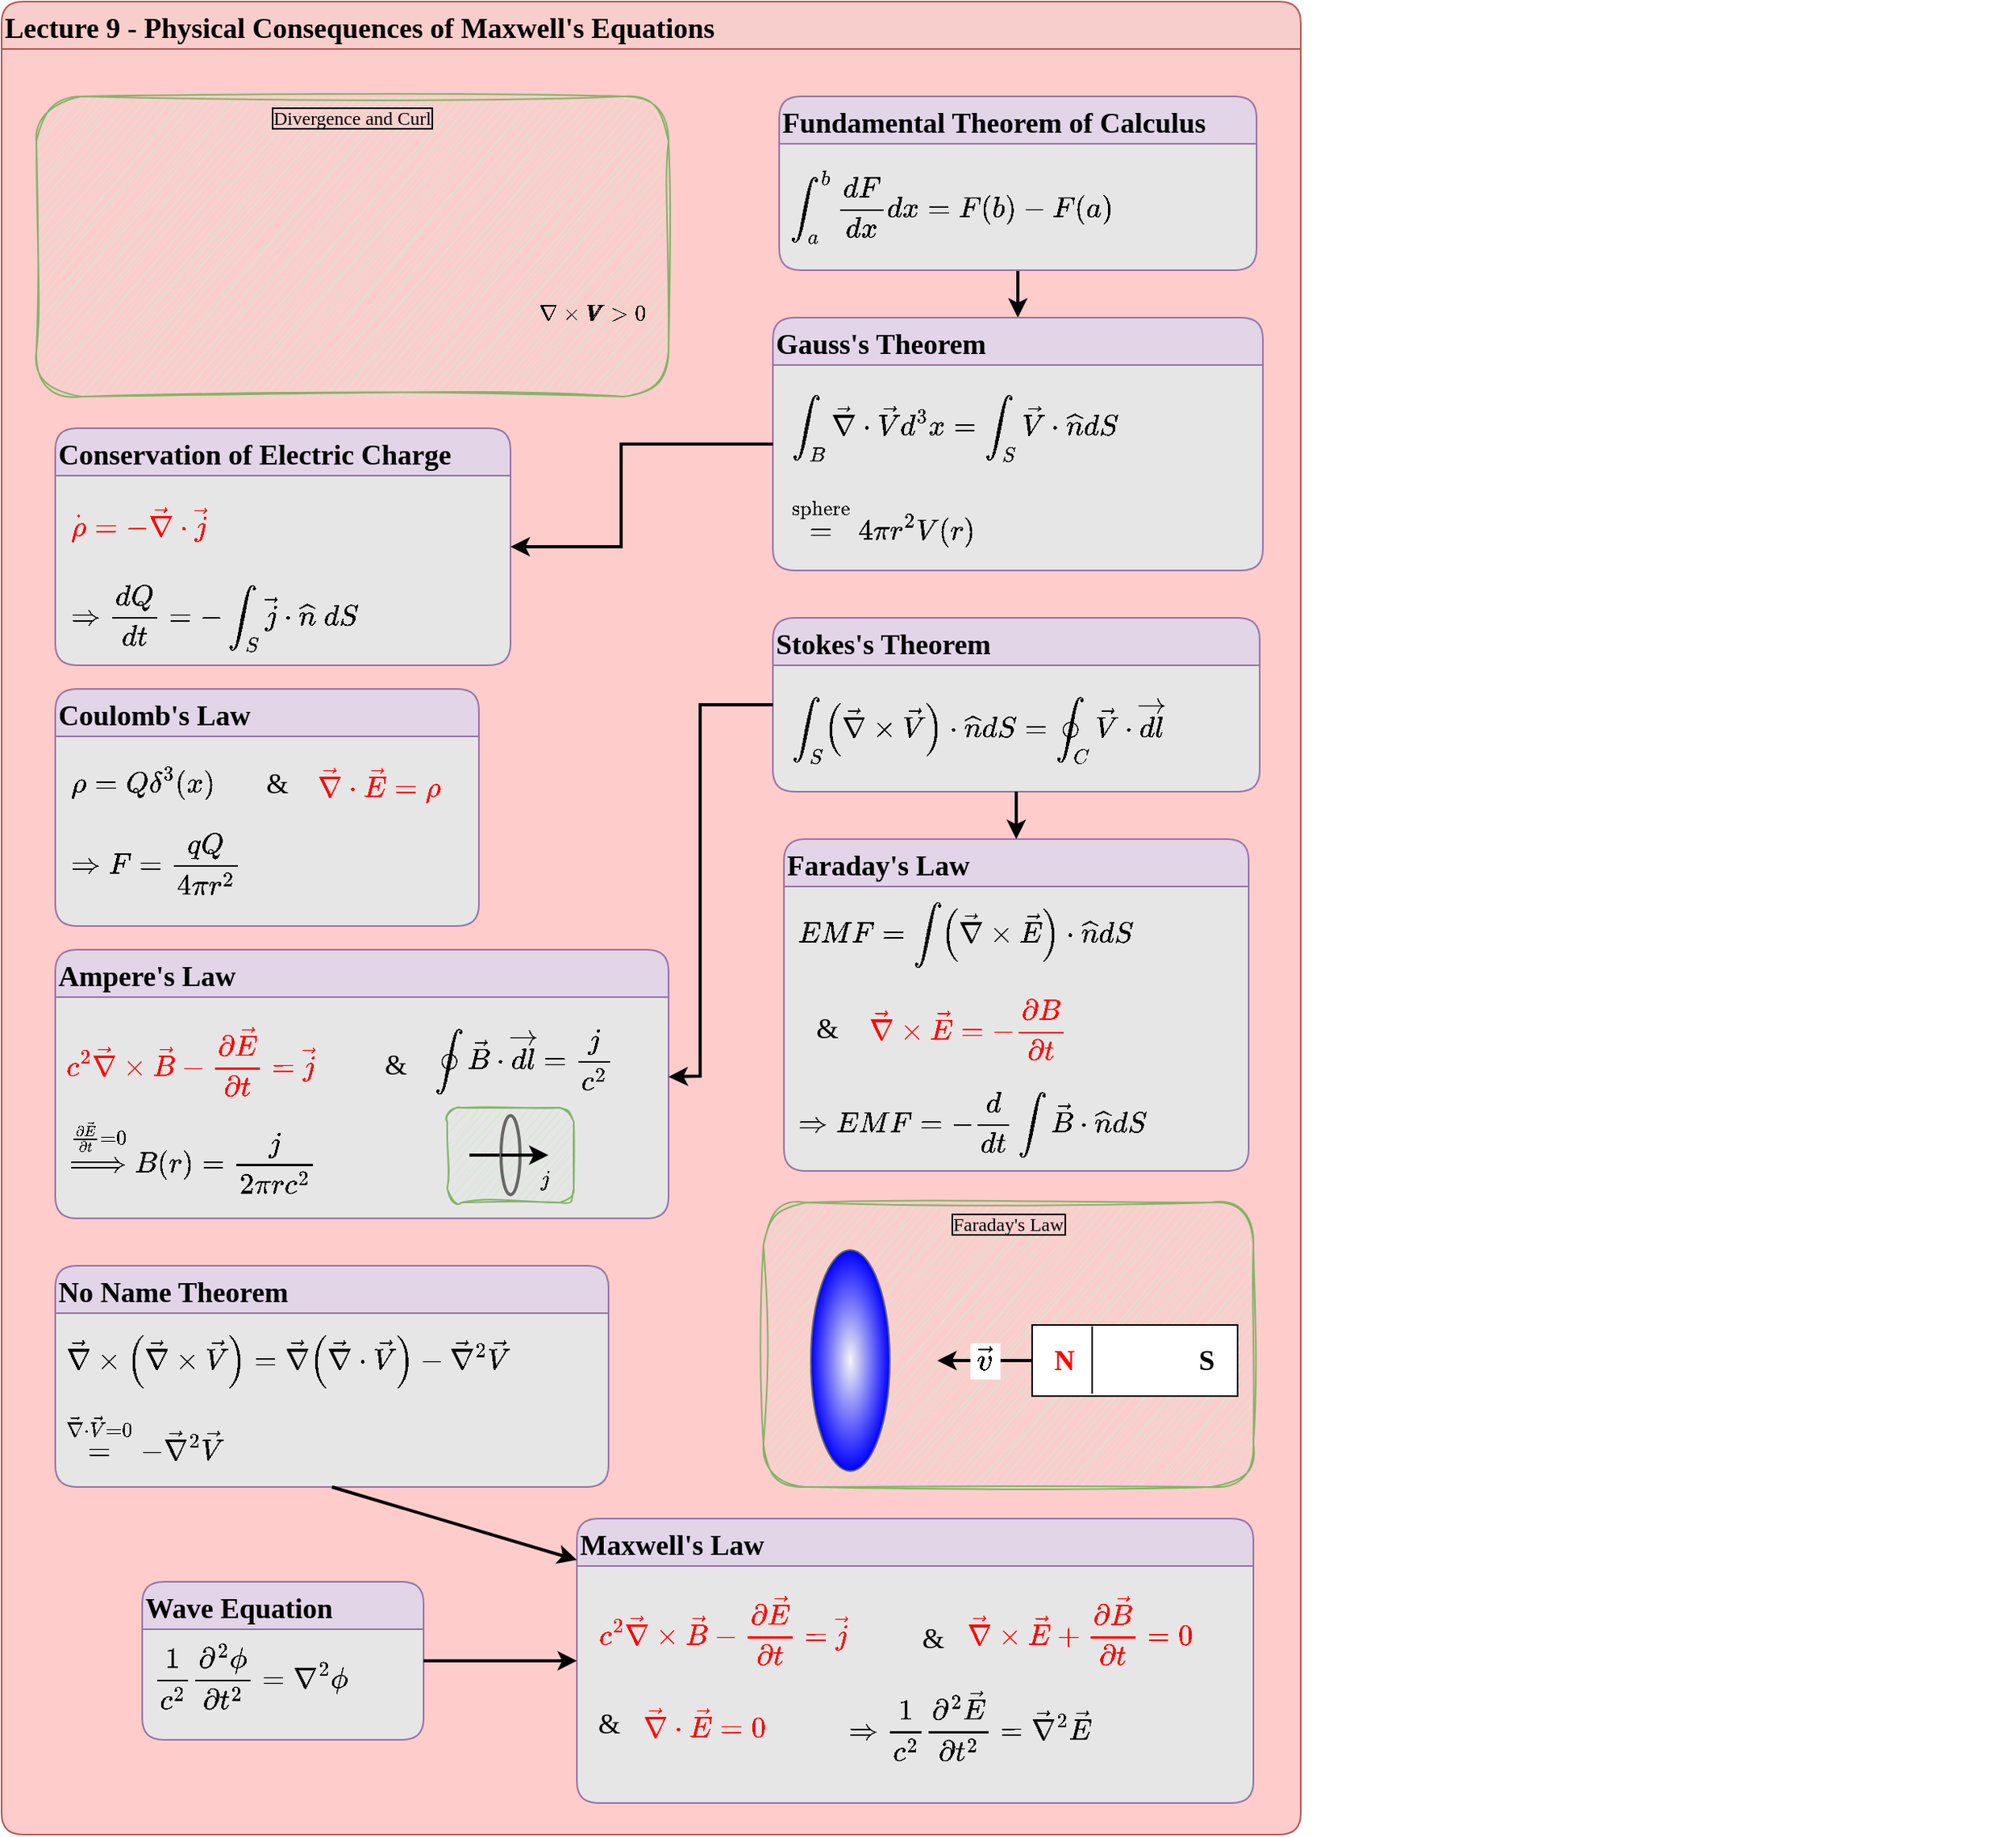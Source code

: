 <mxfile version="24.7.17">
  <diagram id="JDI_gfJpjxLJ_JYhKjTu" name="Page-1">
    <mxGraphModel dx="1080" dy="743" grid="1" gridSize="10" guides="1" tooltips="1" connect="1" arrows="1" fold="1" page="1" pageScale="1" pageWidth="850" pageHeight="1100" math="1" shadow="0">
      <root>
        <mxCell id="0" />
        <mxCell id="1" parent="0" />
        <mxCell id="vg88usDtNtBHZfyLmnjd-42" value="" style="endArrow=classic;html=1;rounded=0;fontFamily=Comic Sans MS;fontSize=18;fontColor=default;autosize=1;resizable=0;strokeWidth=2;" edge="1" parent="1" source="vg88usDtNtBHZfyLmnjd-4" target="vg88usDtNtBHZfyLmnjd-38">
          <mxGeometry width="50" height="50" relative="1" as="geometry">
            <mxPoint x="360" y="590" as="sourcePoint" />
            <mxPoint x="410" y="540" as="targetPoint" />
            <Array as="points">
              <mxPoint x="400" y="320" />
              <mxPoint x="400" y="550" />
            </Array>
          </mxGeometry>
        </mxCell>
        <mxCell id="2" value="Lecture 9 - Physical Consequences of Maxwell&#39;s Equations" style="swimlane;fontFamily=Comic Sans MS;fontSize=18;align=left;fillColor=#f8cecc;strokeColor=#b85450;fillStyle=auto;rounded=1;startSize=30;labelBackgroundColor=none;swimlaneFillColor=#FFCCCC;gradientColor=none;gradientDirection=south;glass=0;shadow=0;textShadow=0;labelBorderColor=none;collapsible=0;" parent="1" vertex="1">
          <mxGeometry x="8" y="40" width="822" height="1160" as="geometry" />
        </mxCell>
        <mxCell id="vg88usDtNtBHZfyLmnjd-35" style="edgeStyle=orthogonalEdgeStyle;rounded=0;orthogonalLoop=1;jettySize=auto;html=1;strokeWidth=2;" edge="1" parent="1" source="vg88usDtNtBHZfyLmnjd-2" target="vg88usDtNtBHZfyLmnjd-4">
          <mxGeometry relative="1" as="geometry" />
        </mxCell>
        <mxCell id="vg88usDtNtBHZfyLmnjd-2" value="Fundamental Theorem of Calculus" style="swimlane;fontFamily=Comic Sans MS;fontSize=18;align=left;fillColor=#e1d5e7;strokeColor=#9673a6;fillStyle=auto;rounded=1;startSize=30;swimlaneFillColor=#E6E6E6;collapsible=0;enumerate=0;comic=0;moveCells=0;fixedWidth=1;resizable=1;movableLabel=0;backgroundOutline=0;container=1;autosize=0;" vertex="1" parent="1">
          <mxGeometry x="500" y="100" width="302" height="110" as="geometry">
            <mxRectangle x="40" y="150" width="250" height="40" as="alternateBounds" />
          </mxGeometry>
        </mxCell>
        <mxCell id="vg88usDtNtBHZfyLmnjd-3" value="`\int_a^b \frac{dF}{dx} dx = F(b) - F(a)`" style="text;html=1;align=left;verticalAlign=middle;resizable=0;points=[];autosize=1;strokeColor=none;fillColor=none;fontSize=18;fontFamily=Comic Sans MS;overflow=visible;portConstraint=none;connectable=0;autosizeGrid=1;backgroundOutline=0;recursiveResize=0;allowArrows=1;" vertex="1" parent="vg88usDtNtBHZfyLmnjd-2">
          <mxGeometry x="5" y="50" width="370" height="40" as="geometry" />
        </mxCell>
        <mxCell id="vg88usDtNtBHZfyLmnjd-4" value="Gauss&#39;s Theorem" style="swimlane;fontFamily=Comic Sans MS;fontSize=18;align=left;fillColor=#e1d5e7;strokeColor=#9673a6;fillStyle=auto;rounded=1;startSize=30;swimlaneFillColor=#E6E6E6;collapsible=0;enumerate=0;comic=0;moveCells=0;fixedWidth=1;resizable=1;movableLabel=0;backgroundOutline=0;container=1;autosize=0;" vertex="1" parent="1">
          <mxGeometry x="496" y="240" width="310" height="160" as="geometry">
            <mxRectangle x="40" y="150" width="250" height="40" as="alternateBounds" />
          </mxGeometry>
        </mxCell>
        <mxCell id="vg88usDtNtBHZfyLmnjd-5" value="`\int_B \vec \nabla \cdot \vec V d^3 x = \int_S \vec V \cdot \hat n dS`" style="text;html=1;align=left;verticalAlign=middle;resizable=0;points=[];autosize=1;strokeColor=none;fillColor=none;fontSize=18;fontFamily=Comic Sans MS;overflow=visible;portConstraint=none;connectable=0;autosizeGrid=1;backgroundOutline=0;recursiveResize=0;allowArrows=1;" vertex="1" parent="vg88usDtNtBHZfyLmnjd-4">
          <mxGeometry x="10" y="50" width="640" height="40" as="geometry" />
        </mxCell>
        <mxCell id="vg88usDtNtBHZfyLmnjd-6" value="`\stackrel{\text{sphere}}{=} 4\pi r^2 V(r)`" style="text;html=1;align=left;verticalAlign=middle;resizable=0;points=[];autosize=1;strokeColor=none;fillColor=none;fontSize=18;fontFamily=Comic Sans MS;overflow=visible;portConstraint=none;connectable=0;autosizeGrid=1;backgroundOutline=0;recursiveResize=0;allowArrows=1;" vertex="1" parent="vg88usDtNtBHZfyLmnjd-4">
          <mxGeometry x="10" y="110" width="390" height="40" as="geometry" />
        </mxCell>
        <mxCell id="vg88usDtNtBHZfyLmnjd-7" value="Stokes&#39;s Theorem" style="swimlane;fontFamily=Comic Sans MS;fontSize=18;align=left;fillColor=#e1d5e7;strokeColor=#9673a6;fillStyle=auto;rounded=1;startSize=30;swimlaneFillColor=#E6E6E6;collapsible=0;enumerate=0;comic=0;moveCells=0;fixedWidth=1;resizable=1;movableLabel=0;backgroundOutline=0;container=1;autosize=0;" vertex="1" parent="1">
          <mxGeometry x="496" y="430" width="308" height="110" as="geometry">
            <mxRectangle x="40" y="150" width="250" height="40" as="alternateBounds" />
          </mxGeometry>
        </mxCell>
        <mxCell id="vg88usDtNtBHZfyLmnjd-11" value="`\int_S (\vec \nabla \times \vec V) \cdot \hat n dS = \oint_C \vec V \cdot \vec{dl}`" style="text;html=1;align=left;verticalAlign=middle;resizable=0;points=[];autosize=1;strokeColor=none;fillColor=none;fontSize=18;fontFamily=Comic Sans MS;overflow=visible;portConstraint=none;connectable=0;autosizeGrid=1;backgroundOutline=0;recursiveResize=0;allowArrows=1;" vertex="1" parent="vg88usDtNtBHZfyLmnjd-7">
          <mxGeometry x="10" y="50" width="750" height="40" as="geometry" />
        </mxCell>
        <mxCell id="vg88usDtNtBHZfyLmnjd-13" value="No Name Theorem" style="swimlane;fontFamily=Comic Sans MS;fontSize=18;align=left;fillColor=#e1d5e7;strokeColor=#9673a6;fillStyle=auto;rounded=1;startSize=30;swimlaneFillColor=#E6E6E6;collapsible=0;enumerate=0;comic=0;moveCells=0;fixedWidth=1;resizable=1;movableLabel=0;backgroundOutline=0;container=1;autosize=0;" vertex="1" parent="1">
          <mxGeometry x="42" y="840" width="350" height="140" as="geometry">
            <mxRectangle x="40" y="150" width="250" height="40" as="alternateBounds" />
          </mxGeometry>
        </mxCell>
        <mxCell id="vg88usDtNtBHZfyLmnjd-14" value="`\vec \nabla \times (\vec \nabla \times \vec V) = \vec \nabla (\vec \nabla \cdot \vec V) - \vec \nabla^2\vec V`" style="text;html=1;align=left;verticalAlign=middle;resizable=0;points=[];autosize=1;strokeColor=none;fillColor=none;fontSize=18;fontFamily=Comic Sans MS;overflow=visible;portConstraint=none;connectable=0;autosizeGrid=1;backgroundOutline=0;recursiveResize=0;allowArrows=1;" vertex="1" parent="vg88usDtNtBHZfyLmnjd-13">
          <mxGeometry x="5" y="40" width="970" height="40" as="geometry" />
        </mxCell>
        <mxCell id="vg88usDtNtBHZfyLmnjd-15" value="`\stackrel{\vec \nabla \cdot \vec V = 0}{=} - \vec \nabla^2 \vec V`" style="text;html=1;align=left;verticalAlign=middle;resizable=0;points=[];autosize=1;strokeColor=none;fillColor=none;fontSize=18;fontFamily=Comic Sans MS;overflow=visible;portConstraint=none;connectable=0;autosizeGrid=1;backgroundOutline=0;recursiveResize=0;allowArrows=1;" vertex="1" parent="vg88usDtNtBHZfyLmnjd-13">
          <mxGeometry x="5" y="90" width="590" height="40" as="geometry" />
        </mxCell>
        <mxCell id="vg88usDtNtBHZfyLmnjd-25" value="Conservation of Electric Charge" style="swimlane;fontFamily=Comic Sans MS;fontSize=18;align=left;fillColor=#e1d5e7;strokeColor=#9673a6;fillStyle=auto;rounded=1;startSize=30;swimlaneFillColor=#E6E6E6;collapsible=0;enumerate=0;comic=0;moveCells=0;fixedWidth=1;resizable=1;movableLabel=0;backgroundOutline=0;container=1;autosize=0;" vertex="1" parent="1">
          <mxGeometry x="42" y="310" width="288" height="150" as="geometry">
            <mxRectangle x="40" y="150" width="250" height="40" as="alternateBounds" />
          </mxGeometry>
        </mxCell>
        <mxCell id="vg88usDtNtBHZfyLmnjd-26" value="`\implies \frac{dQ}{dt} = -\int_S \vec j \cdot \hat n&amp;nbsp; dS`" style="text;html=1;align=left;verticalAlign=middle;resizable=0;points=[];autosize=1;strokeColor=none;fillColor=none;fontSize=18;fontFamily=Comic Sans MS;overflow=visible;portConstraint=none;connectable=0;autosizeGrid=1;backgroundOutline=0;recursiveResize=0;allowArrows=1;" vertex="1" parent="vg88usDtNtBHZfyLmnjd-25">
          <mxGeometry x="8" y="100" width="520" height="40" as="geometry" />
        </mxCell>
        <mxCell id="vg88usDtNtBHZfyLmnjd-37" value="`\dot \rho = -\vec \nabla \cdot \vec j`" style="text;html=1;align=left;verticalAlign=middle;resizable=0;points=[];autosize=1;strokeColor=none;fillColor=none;fontSize=18;fontFamily=Comic Sans MS;overflow=visible;portConstraint=none;connectable=0;autosizeGrid=1;backgroundOutline=0;recursiveResize=0;allowArrows=1;fontColor=#FF0000;" vertex="1" parent="vg88usDtNtBHZfyLmnjd-25">
          <mxGeometry x="8" y="40" width="360" height="40" as="geometry" />
        </mxCell>
        <mxCell id="vg88usDtNtBHZfyLmnjd-34" value="" style="group" vertex="1" connectable="0" parent="1">
          <mxGeometry x="20" y="100" width="454.5" height="190" as="geometry" />
        </mxCell>
        <mxCell id="vg88usDtNtBHZfyLmnjd-32" value="Divergence and Curl" style="group;fillColor=#D5E8D4;strokeColor=#82b366;fontFamily=Comic Sans MS;labelBorderColor=default;connectable=1;sketch=1;curveFitting=1;jiggle=2;rounded=1;container=0;" vertex="1" connectable="0" parent="vg88usDtNtBHZfyLmnjd-34">
          <mxGeometry x="10" width="400" height="190" as="geometry" />
        </mxCell>
        <mxCell id="vg88usDtNtBHZfyLmnjd-30" value="" style="group" vertex="1" connectable="0" parent="vg88usDtNtBHZfyLmnjd-34">
          <mxGeometry y="19" width="454.5" height="171" as="geometry" />
        </mxCell>
        <mxCell id="vg88usDtNtBHZfyLmnjd-27" value="" style="shape=image;verticalLabelPosition=bottom;labelBackgroundColor=default;verticalAlign=top;aspect=fixed;imageAspect=0;image=https://upload.wikimedia.org/wikipedia/commons/thumb/e/ee/Divergence_%28captions%29.svg/2880px-Divergence_%28captions%29.svg.png;" vertex="1" parent="vg88usDtNtBHZfyLmnjd-30">
          <mxGeometry width="309.5" height="171" as="geometry" />
        </mxCell>
        <mxCell id="vg88usDtNtBHZfyLmnjd-28" value="" style="shape=image;verticalLabelPosition=bottom;labelBackgroundColor=default;verticalAlign=top;aspect=fixed;imageAspect=0;image=https://calcworkshop.com/wp-content/uploads/positive-vector-curl.png;clipPath=inset(0% 21.67% 3.55% 21.67%);" vertex="1" parent="vg88usDtNtBHZfyLmnjd-34">
          <mxGeometry x="320" y="40" width="81" height="77.67" as="geometry" />
        </mxCell>
        <mxCell id="vg88usDtNtBHZfyLmnjd-29" value="$$\nabla \times \pmb V &amp;gt; 0$$" style="text;html=1;align=center;verticalAlign=middle;resizable=0;points=[];autosize=1;strokeColor=none;fillColor=none;" vertex="1" parent="vg88usDtNtBHZfyLmnjd-34">
          <mxGeometry x="270.5" y="121.67" width="180" height="30" as="geometry" />
        </mxCell>
        <mxCell id="vg88usDtNtBHZfyLmnjd-36" value="" style="endArrow=classic;html=1;rounded=0;fontFamily=Comic Sans MS;fontSize=18;fontColor=default;autosize=1;resizable=0;strokeWidth=2;" edge="1" parent="1" source="vg88usDtNtBHZfyLmnjd-4" target="vg88usDtNtBHZfyLmnjd-25">
          <mxGeometry width="50" height="50" relative="1" as="geometry">
            <mxPoint x="410" y="420" as="sourcePoint" />
            <mxPoint x="460" y="370" as="targetPoint" />
            <Array as="points">
              <mxPoint x="400" y="320" />
              <mxPoint x="400" y="385" />
            </Array>
          </mxGeometry>
        </mxCell>
        <mxCell id="vg88usDtNtBHZfyLmnjd-38" value="Coulomb&#39;s Law" style="swimlane;fontFamily=Comic Sans MS;fontSize=18;align=left;fillColor=#e1d5e7;strokeColor=#9673a6;fillStyle=auto;rounded=1;startSize=30;swimlaneFillColor=#E6E6E6;collapsible=0;enumerate=0;comic=0;moveCells=0;fixedWidth=1;resizable=1;movableLabel=0;backgroundOutline=0;container=1;autosize=0;" vertex="1" parent="1">
          <mxGeometry x="42" y="475" width="268" height="150" as="geometry">
            <mxRectangle x="40" y="150" width="250" height="40" as="alternateBounds" />
          </mxGeometry>
        </mxCell>
        <mxCell id="vg88usDtNtBHZfyLmnjd-40" value="`\rho = Q \delta^3(x)`" style="text;html=1;align=left;verticalAlign=middle;resizable=0;points=[];autosize=1;strokeColor=none;fillColor=none;fontSize=18;fontFamily=Comic Sans MS;overflow=visible;portConstraint=none;connectable=0;autosizeGrid=1;backgroundOutline=0;recursiveResize=0;allowArrows=1;" vertex="1" parent="vg88usDtNtBHZfyLmnjd-38">
          <mxGeometry x="8" y="40" width="220" height="40" as="geometry" />
        </mxCell>
        <mxCell id="vg88usDtNtBHZfyLmnjd-41" value="&lt;font style=&quot;font-size: 18px;&quot; face=&quot;Comic Sans MS&quot;&gt;&amp;amp;&lt;/font&gt;" style="text;html=1;align=center;verticalAlign=middle;resizable=0;points=[];autosize=1;strokeColor=none;fillColor=none;fontSize=18;" vertex="1" parent="vg88usDtNtBHZfyLmnjd-38">
          <mxGeometry x="120" y="40" width="40" height="40" as="geometry" />
        </mxCell>
        <mxCell id="vg88usDtNtBHZfyLmnjd-39" value="`\vec \nabla \cdot \vec E = \rho`" style="text;html=1;align=left;verticalAlign=middle;resizable=0;points=[];autosize=1;strokeColor=none;fillColor=none;fontSize=18;fontFamily=Comic Sans MS;overflow=visible;portConstraint=none;connectable=0;autosizeGrid=1;backgroundOutline=0;recursiveResize=0;allowArrows=1;fontColor=#FF0000;" vertex="1" parent="vg88usDtNtBHZfyLmnjd-38">
          <mxGeometry x="164" y="40" width="310" height="40" as="geometry" />
        </mxCell>
        <mxCell id="vg88usDtNtBHZfyLmnjd-43" value="`\implies F = \frac{qQ}{4\pi r^2}`" style="text;html=1;align=left;verticalAlign=middle;resizable=0;points=[];autosize=1;strokeColor=none;fillColor=none;fontSize=18;fontFamily=Comic Sans MS;overflow=visible;portConstraint=none;connectable=0;autosizeGrid=1;backgroundOutline=0;recursiveResize=0;allowArrows=1;" vertex="1" parent="vg88usDtNtBHZfyLmnjd-38">
          <mxGeometry x="8" y="90" width="320" height="40" as="geometry" />
        </mxCell>
        <mxCell id="vg88usDtNtBHZfyLmnjd-44" value="Faraday&#39;s Law" style="swimlane;fontFamily=Comic Sans MS;fontSize=18;align=left;fillColor=#e1d5e7;strokeColor=#9673a6;fillStyle=auto;rounded=1;startSize=30;swimlaneFillColor=#E6E6E6;collapsible=0;enumerate=0;comic=0;moveCells=0;fixedWidth=1;resizable=1;movableLabel=0;backgroundOutline=0;container=1;autosize=0;" vertex="1" parent="1">
          <mxGeometry x="503" y="570" width="294" height="210" as="geometry">
            <mxRectangle x="40" y="150" width="250" height="40" as="alternateBounds" />
          </mxGeometry>
        </mxCell>
        <mxCell id="vg88usDtNtBHZfyLmnjd-45" value="`EMF = \int (\vec \nabla \times \vec E) \cdot \hat n dS`" style="text;html=1;align=left;verticalAlign=middle;resizable=0;points=[];autosize=1;strokeColor=none;fillColor=none;fontSize=18;fontFamily=Comic Sans MS;overflow=visible;portConstraint=none;connectable=0;autosizeGrid=1;backgroundOutline=0;recursiveResize=0;allowArrows=1;" vertex="1" parent="vg88usDtNtBHZfyLmnjd-44">
          <mxGeometry x="6.5" y="40" width="510" height="40" as="geometry" />
        </mxCell>
        <mxCell id="vg88usDtNtBHZfyLmnjd-46" value="`\vec \nabla \times \vec E = -\frac{\partial B}{\partial t}`" style="text;html=1;align=left;verticalAlign=middle;resizable=0;points=[];autosize=1;strokeColor=none;fillColor=none;fontSize=18;fontFamily=Comic Sans MS;overflow=visible;portConstraint=none;connectable=0;autosizeGrid=1;backgroundOutline=0;recursiveResize=0;allowArrows=1;fontColor=#FF0000;" vertex="1" parent="vg88usDtNtBHZfyLmnjd-44">
          <mxGeometry x="51.5" y="100" width="520" height="40" as="geometry" />
        </mxCell>
        <mxCell id="vg88usDtNtBHZfyLmnjd-47" value="&lt;font style=&quot;font-size: 18px;&quot; face=&quot;Comic Sans MS&quot;&gt;&amp;amp;&lt;/font&gt;" style="text;html=1;align=center;verticalAlign=middle;resizable=0;points=[];autosize=1;strokeColor=none;fillColor=none;fontSize=18;" vertex="1" parent="vg88usDtNtBHZfyLmnjd-44">
          <mxGeometry x="6.5" y="100" width="40" height="40" as="geometry" />
        </mxCell>
        <mxCell id="vg88usDtNtBHZfyLmnjd-48" value="`\implies EMF = -\frac{d}{dt} \int \vec B \cdot \hat n dS`" style="text;html=1;align=left;verticalAlign=middle;resizable=0;points=[];autosize=1;strokeColor=none;fillColor=none;fontSize=18;fontFamily=Comic Sans MS;overflow=visible;portConstraint=none;connectable=0;autosizeGrid=1;backgroundOutline=0;recursiveResize=0;allowArrows=1;" vertex="1" parent="vg88usDtNtBHZfyLmnjd-44">
          <mxGeometry x="6.5" y="160" width="520" height="40" as="geometry" />
        </mxCell>
        <mxCell id="vg88usDtNtBHZfyLmnjd-49" value="" style="endArrow=classic;html=1;rounded=0;fontFamily=Comic Sans MS;fontSize=18;fontColor=default;autosize=1;resizable=0;strokeWidth=2;" edge="1" parent="1" source="vg88usDtNtBHZfyLmnjd-7" target="vg88usDtNtBHZfyLmnjd-44">
          <mxGeometry width="50" height="50" relative="1" as="geometry">
            <mxPoint x="410" y="530" as="sourcePoint" />
            <mxPoint x="460" y="480" as="targetPoint" />
          </mxGeometry>
        </mxCell>
        <mxCell id="vg88usDtNtBHZfyLmnjd-64" value="" style="group" vertex="1" connectable="0" parent="1">
          <mxGeometry x="490.0" y="800" width="310" height="180" as="geometry" />
        </mxCell>
        <mxCell id="vg88usDtNtBHZfyLmnjd-62" value="Faraday&#39;s Law" style="group;fillColor=#D5E8D4;strokeColor=#82b366;fontFamily=Comic Sans MS;labelBorderColor=default;connectable=1;sketch=1;curveFitting=1;jiggle=2;rounded=1;container=0;" vertex="1" connectable="0" parent="vg88usDtNtBHZfyLmnjd-64">
          <mxGeometry width="310" height="180" as="geometry" />
        </mxCell>
        <mxCell id="vg88usDtNtBHZfyLmnjd-63" value="" style="group" vertex="1" connectable="0" parent="vg88usDtNtBHZfyLmnjd-64">
          <mxGeometry x="30.0" y="30" width="260" height="140" as="geometry" />
        </mxCell>
        <mxCell id="vg88usDtNtBHZfyLmnjd-50" value="" style="ellipse;whiteSpace=wrap;html=1;fillStyle=solid;fillColor=#f5f5f5;fontColor=#333333;strokeColor=#666666;gradientColor=#0000FF;gradientDirection=radial;" vertex="1" parent="vg88usDtNtBHZfyLmnjd-63">
          <mxGeometry width="50" height="140" as="geometry" />
        </mxCell>
        <mxCell id="vg88usDtNtBHZfyLmnjd-58" value="" style="endArrow=classic;html=1;rounded=0;fontFamily=Comic Sans MS;fontSize=18;fontColor=default;autosize=1;resizable=0;strokeWidth=2;exitX=0;exitY=0.5;exitDx=0;exitDy=0;exitPerimeter=0;" edge="1" parent="vg88usDtNtBHZfyLmnjd-63" source="vg88usDtNtBHZfyLmnjd-53">
          <mxGeometry width="50" height="50" relative="1" as="geometry">
            <mxPoint x="160" y="90" as="sourcePoint" />
            <mxPoint x="80" y="70" as="targetPoint" />
          </mxGeometry>
        </mxCell>
        <mxCell id="vg88usDtNtBHZfyLmnjd-59" value="&amp;nbsp;`\vec v`&amp;nbsp;" style="edgeLabel;html=1;align=right;verticalAlign=middle;resizable=0;points=[];labelBorderColor=none;labelBackgroundColor=default;fontSize=17;" vertex="1" connectable="0" parent="vg88usDtNtBHZfyLmnjd-58">
          <mxGeometry x="-0.343" relative="1" as="geometry">
            <mxPoint as="offset" />
          </mxGeometry>
        </mxCell>
        <mxCell id="vg88usDtNtBHZfyLmnjd-55" value="" style="group" vertex="1" connectable="0" parent="vg88usDtNtBHZfyLmnjd-64">
          <mxGeometry x="170.0" y="77.5" width="130" height="45" as="geometry" />
        </mxCell>
        <mxCell id="vg88usDtNtBHZfyLmnjd-52" value="" style="rounded=0;whiteSpace=wrap;html=1;" vertex="1" parent="vg88usDtNtBHZfyLmnjd-55">
          <mxGeometry width="130" height="45" as="geometry" />
        </mxCell>
        <mxCell id="vg88usDtNtBHZfyLmnjd-53" value="&lt;b&gt;N&lt;/b&gt;" style="text;html=1;align=center;verticalAlign=middle;resizable=0;points=[];autosize=1;strokeColor=none;fillColor=none;fontSize=18;fontFamily=Comic Sans MS;fontColor=#FF0000;" vertex="1" parent="vg88usDtNtBHZfyLmnjd-55">
          <mxGeometry y="2.5" width="40" height="40" as="geometry" />
        </mxCell>
        <mxCell id="vg88usDtNtBHZfyLmnjd-54" value="&lt;b&gt;S&lt;/b&gt;" style="text;html=1;align=center;verticalAlign=middle;resizable=0;points=[];autosize=1;strokeColor=none;fillColor=none;fontSize=18;fontFamily=Comic Sans MS;" vertex="1" parent="vg88usDtNtBHZfyLmnjd-55">
          <mxGeometry x="90" y="2.5" width="40" height="40" as="geometry" />
        </mxCell>
        <mxCell id="vg88usDtNtBHZfyLmnjd-101" value="" style="endArrow=none;html=1;rounded=0;entryX=0.95;entryY=-0.066;entryDx=0;entryDy=0;entryPerimeter=0;" edge="1" parent="vg88usDtNtBHZfyLmnjd-55">
          <mxGeometry width="50" height="50" relative="1" as="geometry">
            <mxPoint x="38" y="43.5" as="sourcePoint" />
            <mxPoint x="38" y="0.86" as="targetPoint" />
          </mxGeometry>
        </mxCell>
        <mxCell id="vg88usDtNtBHZfyLmnjd-66" value="Ampere&#39;s Law" style="swimlane;fontFamily=Comic Sans MS;fontSize=18;align=left;fillColor=#e1d5e7;strokeColor=#9673a6;fillStyle=auto;rounded=1;startSize=30;swimlaneFillColor=#E6E6E6;collapsible=0;enumerate=0;comic=0;moveCells=0;fixedWidth=1;resizable=1;movableLabel=0;backgroundOutline=0;container=1;autosize=0;" vertex="1" parent="1">
          <mxGeometry x="42" y="640" width="388" height="170" as="geometry">
            <mxRectangle x="40" y="150" width="250" height="40" as="alternateBounds" />
          </mxGeometry>
        </mxCell>
        <mxCell id="vg88usDtNtBHZfyLmnjd-67" value="`c^2\vec \nabla \times \vec B - \frac{\partial \vec E}{\partial t} = \vec j`" style="text;html=1;align=left;verticalAlign=middle;resizable=0;points=[];autosize=1;strokeColor=none;fillColor=none;fontSize=18;fontFamily=Comic Sans MS;overflow=visible;portConstraint=none;connectable=0;autosizeGrid=1;backgroundOutline=0;recursiveResize=0;allowArrows=1;fontColor=#FF0000;" vertex="1" parent="vg88usDtNtBHZfyLmnjd-66">
          <mxGeometry x="5" y="50" width="660" height="40" as="geometry" />
        </mxCell>
        <mxCell id="vg88usDtNtBHZfyLmnjd-68" value="`\oint \vec B \cdot \vec {dl} = \frac{j}{c^2}`" style="text;html=1;align=left;verticalAlign=middle;resizable=0;points=[];autosize=1;strokeColor=none;fillColor=none;fontSize=18;fontFamily=Comic Sans MS;overflow=visible;portConstraint=none;connectable=0;autosizeGrid=1;backgroundOutline=0;recursiveResize=0;allowArrows=1;" vertex="1" parent="vg88usDtNtBHZfyLmnjd-66">
          <mxGeometry x="238" y="50" width="410" height="40" as="geometry" />
        </mxCell>
        <mxCell id="vg88usDtNtBHZfyLmnjd-71" value="&lt;font style=&quot;font-size: 18px;&quot; face=&quot;Comic Sans MS&quot;&gt;&amp;amp;&lt;/font&gt;" style="text;html=1;align=center;verticalAlign=middle;resizable=0;points=[];autosize=1;strokeColor=none;fillColor=none;fontSize=18;" vertex="1" parent="vg88usDtNtBHZfyLmnjd-66">
          <mxGeometry x="195" y="53" width="40" height="40" as="geometry" />
        </mxCell>
        <mxCell id="vg88usDtNtBHZfyLmnjd-69" value="`\stackrel{\frac{\partial \vec E}{\partial t}=0}{\implies} B(r) = \frac{j}{2\pi rc^2}`" style="text;html=1;align=left;verticalAlign=middle;resizable=0;points=[];autosize=1;strokeColor=none;fillColor=none;fontSize=18;fontFamily=Comic Sans MS;overflow=visible;portConstraint=none;connectable=0;autosizeGrid=1;backgroundOutline=0;recursiveResize=0;allowArrows=1;" vertex="1" parent="vg88usDtNtBHZfyLmnjd-66">
          <mxGeometry x="8" y="110" width="730" height="40" as="geometry" />
        </mxCell>
        <mxCell id="vg88usDtNtBHZfyLmnjd-70" value="" style="endArrow=classic;html=1;rounded=0;fontFamily=Comic Sans MS;fontSize=18;fontColor=default;autosize=1;resizable=0;strokeWidth=2;" edge="1" parent="1" source="vg88usDtNtBHZfyLmnjd-7" target="vg88usDtNtBHZfyLmnjd-66">
          <mxGeometry width="50" height="50" relative="1" as="geometry">
            <mxPoint x="430" y="660" as="sourcePoint" />
            <mxPoint x="480" y="610" as="targetPoint" />
            <Array as="points">
              <mxPoint x="450" y="485" />
              <mxPoint x="450" y="720" />
            </Array>
          </mxGeometry>
        </mxCell>
        <mxCell id="vg88usDtNtBHZfyLmnjd-73" value="Wave Equation" style="swimlane;fontFamily=Comic Sans MS;fontSize=18;align=left;fillColor=#e1d5e7;strokeColor=#9673a6;fillStyle=auto;rounded=1;startSize=30;swimlaneFillColor=#E6E6E6;collapsible=0;enumerate=0;comic=0;moveCells=0;fixedWidth=1;resizable=1;movableLabel=0;backgroundOutline=0;container=1;autosize=0;" vertex="1" parent="1">
          <mxGeometry x="97" y="1040" width="178" height="100" as="geometry">
            <mxRectangle x="40" y="150" width="250" height="40" as="alternateBounds" />
          </mxGeometry>
        </mxCell>
        <mxCell id="vg88usDtNtBHZfyLmnjd-74" value="`\frac{1}{c^2} \frac{\partial^2 \phi}{\partial t^2} = \nabla^2 \phi`" style="text;html=1;align=left;verticalAlign=middle;resizable=0;points=[];autosize=1;strokeColor=none;fillColor=none;fontSize=18;fontFamily=Comic Sans MS;overflow=visible;portConstraint=none;connectable=0;autosizeGrid=1;backgroundOutline=0;recursiveResize=0;allowArrows=1;" vertex="1" parent="vg88usDtNtBHZfyLmnjd-73">
          <mxGeometry x="5" y="40" width="600" height="40" as="geometry" />
        </mxCell>
        <mxCell id="vg88usDtNtBHZfyLmnjd-76" value="Maxwell&#39;s Law" style="swimlane;fontFamily=Comic Sans MS;fontSize=18;align=left;fillColor=#e1d5e7;strokeColor=#9673a6;fillStyle=auto;rounded=1;startSize=30;swimlaneFillColor=#E6E6E6;collapsible=0;enumerate=0;comic=0;moveCells=0;fixedWidth=1;resizable=1;movableLabel=0;backgroundOutline=0;container=1;autosize=0;" vertex="1" parent="1">
          <mxGeometry x="372" y="1000" width="428" height="180" as="geometry">
            <mxRectangle x="40" y="150" width="250" height="40" as="alternateBounds" />
          </mxGeometry>
        </mxCell>
        <mxCell id="vg88usDtNtBHZfyLmnjd-75" value="`c^2\vec \nabla \times \vec B - \frac{\partial \vec E}{\partial t} = \vec j`" style="text;html=1;align=left;verticalAlign=middle;resizable=0;points=[];autosize=1;strokeColor=none;fillColor=none;fontSize=18;fontFamily=Comic Sans MS;overflow=visible;portConstraint=none;connectable=0;autosizeGrid=1;backgroundOutline=0;recursiveResize=0;allowArrows=1;fontColor=#FF0000;" vertex="1" parent="vg88usDtNtBHZfyLmnjd-76">
          <mxGeometry x="11.5" y="50" width="660" height="40" as="geometry" />
        </mxCell>
        <mxCell id="vg88usDtNtBHZfyLmnjd-78" value="`\vec \nabla \times \vec E + \frac{\partial \vec B}{\partial t} = 0`" style="text;html=1;align=left;verticalAlign=middle;resizable=0;points=[];autosize=1;strokeColor=none;fillColor=none;fontSize=18;fontFamily=Comic Sans MS;overflow=visible;portConstraint=none;connectable=0;autosizeGrid=1;backgroundOutline=0;recursiveResize=0;allowArrows=1;fontColor=#FF0000;" vertex="1" parent="vg88usDtNtBHZfyLmnjd-76">
          <mxGeometry x="244.5" y="50" width="590" height="40" as="geometry" />
        </mxCell>
        <mxCell id="vg88usDtNtBHZfyLmnjd-79" value="&lt;font style=&quot;font-size: 18px;&quot; face=&quot;Comic Sans MS&quot;&gt;&amp;amp;&lt;/font&gt;" style="text;html=1;align=center;verticalAlign=middle;resizable=0;points=[];autosize=1;strokeColor=none;fillColor=none;fontSize=18;" vertex="1" parent="vg88usDtNtBHZfyLmnjd-76">
          <mxGeometry x="204.5" y="56" width="40" height="40" as="geometry" />
        </mxCell>
        <mxCell id="vg88usDtNtBHZfyLmnjd-91" value="`\vec \nabla \cdot \vec E = 0 `" style="text;html=1;align=left;verticalAlign=middle;resizable=0;points=[];autosize=1;strokeColor=none;fillColor=none;fontSize=18;fontFamily=Comic Sans MS;overflow=visible;portConstraint=none;connectable=0;autosizeGrid=1;backgroundOutline=0;recursiveResize=0;allowArrows=1;fontColor=#FF0000;" vertex="1" parent="vg88usDtNtBHZfyLmnjd-76">
          <mxGeometry x="40" y="110" width="290" height="40" as="geometry" />
        </mxCell>
        <mxCell id="vg88usDtNtBHZfyLmnjd-92" value="&lt;font style=&quot;font-size: 18px;&quot; face=&quot;Comic Sans MS&quot;&gt;&amp;amp;&lt;/font&gt;" style="text;html=1;align=center;verticalAlign=middle;resizable=0;points=[];autosize=1;strokeColor=none;fillColor=none;fontSize=18;" vertex="1" parent="vg88usDtNtBHZfyLmnjd-76">
          <mxGeometry y="110" width="40" height="40" as="geometry" />
        </mxCell>
        <mxCell id="vg88usDtNtBHZfyLmnjd-81" value="`\implies \frac{1}{c^2}\frac{\partial^2 \vec E}{\partial t^2} = \vec \nabla^2 \vec E`" style="text;html=1;align=left;verticalAlign=middle;resizable=0;points=[];autosize=1;strokeColor=none;fillColor=none;fontSize=18;fontFamily=Comic Sans MS;overflow=visible;portConstraint=none;connectable=0;autosizeGrid=1;backgroundOutline=0;recursiveResize=0;allowArrows=1;" vertex="1" parent="vg88usDtNtBHZfyLmnjd-76">
          <mxGeometry x="169.5" y="110" width="740" height="40" as="geometry" />
        </mxCell>
        <mxCell id="vg88usDtNtBHZfyLmnjd-80" value="" style="endArrow=classic;html=1;rounded=0;fontFamily=Comic Sans MS;fontSize=18;fontColor=default;autosize=1;resizable=0;strokeWidth=2;exitX=0.5;exitY=1;exitDx=0;exitDy=0;" edge="1" parent="1" source="vg88usDtNtBHZfyLmnjd-13" target="vg88usDtNtBHZfyLmnjd-76">
          <mxGeometry width="50" height="50" relative="1" as="geometry">
            <mxPoint x="510" y="1020" as="sourcePoint" />
            <mxPoint x="560" y="970" as="targetPoint" />
          </mxGeometry>
        </mxCell>
        <mxCell id="vg88usDtNtBHZfyLmnjd-82" value="" style="endArrow=classic;html=1;rounded=0;fontFamily=Comic Sans MS;fontSize=18;fontColor=default;autosize=1;resizable=0;strokeWidth=2;" edge="1" parent="1" source="vg88usDtNtBHZfyLmnjd-73" target="vg88usDtNtBHZfyLmnjd-76">
          <mxGeometry width="50" height="50" relative="1" as="geometry">
            <mxPoint x="420" y="940" as="sourcePoint" />
            <mxPoint x="470" y="890" as="targetPoint" />
          </mxGeometry>
        </mxCell>
        <mxCell id="vg88usDtNtBHZfyLmnjd-95" value="" style="group" vertex="1" connectable="0" parent="1">
          <mxGeometry x="290" y="740" width="80" height="60" as="geometry" />
        </mxCell>
        <mxCell id="vg88usDtNtBHZfyLmnjd-93" value="" style="group;fillColor=#D5E8D4;strokeColor=#82b366;fontFamily=Comic Sans MS;labelBorderColor=default;connectable=0;sketch=1;curveFitting=1;jiggle=2;rounded=1;container=0;" vertex="1" connectable="0" parent="vg88usDtNtBHZfyLmnjd-95">
          <mxGeometry width="80" height="60" as="geometry" />
        </mxCell>
        <mxCell id="vg88usDtNtBHZfyLmnjd-88" value="" style="endArrow=none;html=1;rounded=0;strokeWidth=2;entryX=0.948;entryY=0.501;entryDx=0;entryDy=0;entryPerimeter=0;" edge="1" parent="vg88usDtNtBHZfyLmnjd-95" target="vg88usDtNtBHZfyLmnjd-86">
          <mxGeometry width="50" height="50" relative="1" as="geometry">
            <mxPoint x="14" y="30" as="sourcePoint" />
            <mxPoint x="74" y="-355" as="targetPoint" />
          </mxGeometry>
        </mxCell>
        <mxCell id="vg88usDtNtBHZfyLmnjd-86" value="" style="ellipse;whiteSpace=wrap;html=1;fillStyle=solid;fillColor=none;fontColor=#333333;strokeColor=#666666;strokeWidth=2;" vertex="1" parent="vg88usDtNtBHZfyLmnjd-95">
          <mxGeometry x="34" y="5" width="12" height="50" as="geometry" />
        </mxCell>
        <mxCell id="vg88usDtNtBHZfyLmnjd-94" value="" style="group" vertex="1" connectable="0" parent="vg88usDtNtBHZfyLmnjd-95">
          <mxGeometry x="34" y="10" width="42" height="50" as="geometry" />
        </mxCell>
        <mxCell id="vg88usDtNtBHZfyLmnjd-90" value="`j`" style="text;html=1;align=center;verticalAlign=middle;resizable=0;points=[];autosize=1;strokeColor=none;fillColor=none;" vertex="1" parent="vg88usDtNtBHZfyLmnjd-94">
          <mxGeometry x="12" y="20" width="30" height="30" as="geometry" />
        </mxCell>
        <mxCell id="vg88usDtNtBHZfyLmnjd-83" value="" style="endArrow=classic;html=1;rounded=0;fontFamily=Comic Sans MS;fontSize=18;fontColor=default;autosize=1;resizable=0;strokeWidth=2;exitX=0;exitY=0.5;exitDx=0;exitDy=0;" edge="1" parent="vg88usDtNtBHZfyLmnjd-95" source="vg88usDtNtBHZfyLmnjd-86">
          <mxGeometry width="50" height="50" relative="1" as="geometry">
            <mxPoint x="54" y="-355.11" as="sourcePoint" />
            <mxPoint x="64" y="30" as="targetPoint" />
          </mxGeometry>
        </mxCell>
      </root>
    </mxGraphModel>
  </diagram>
</mxfile>
